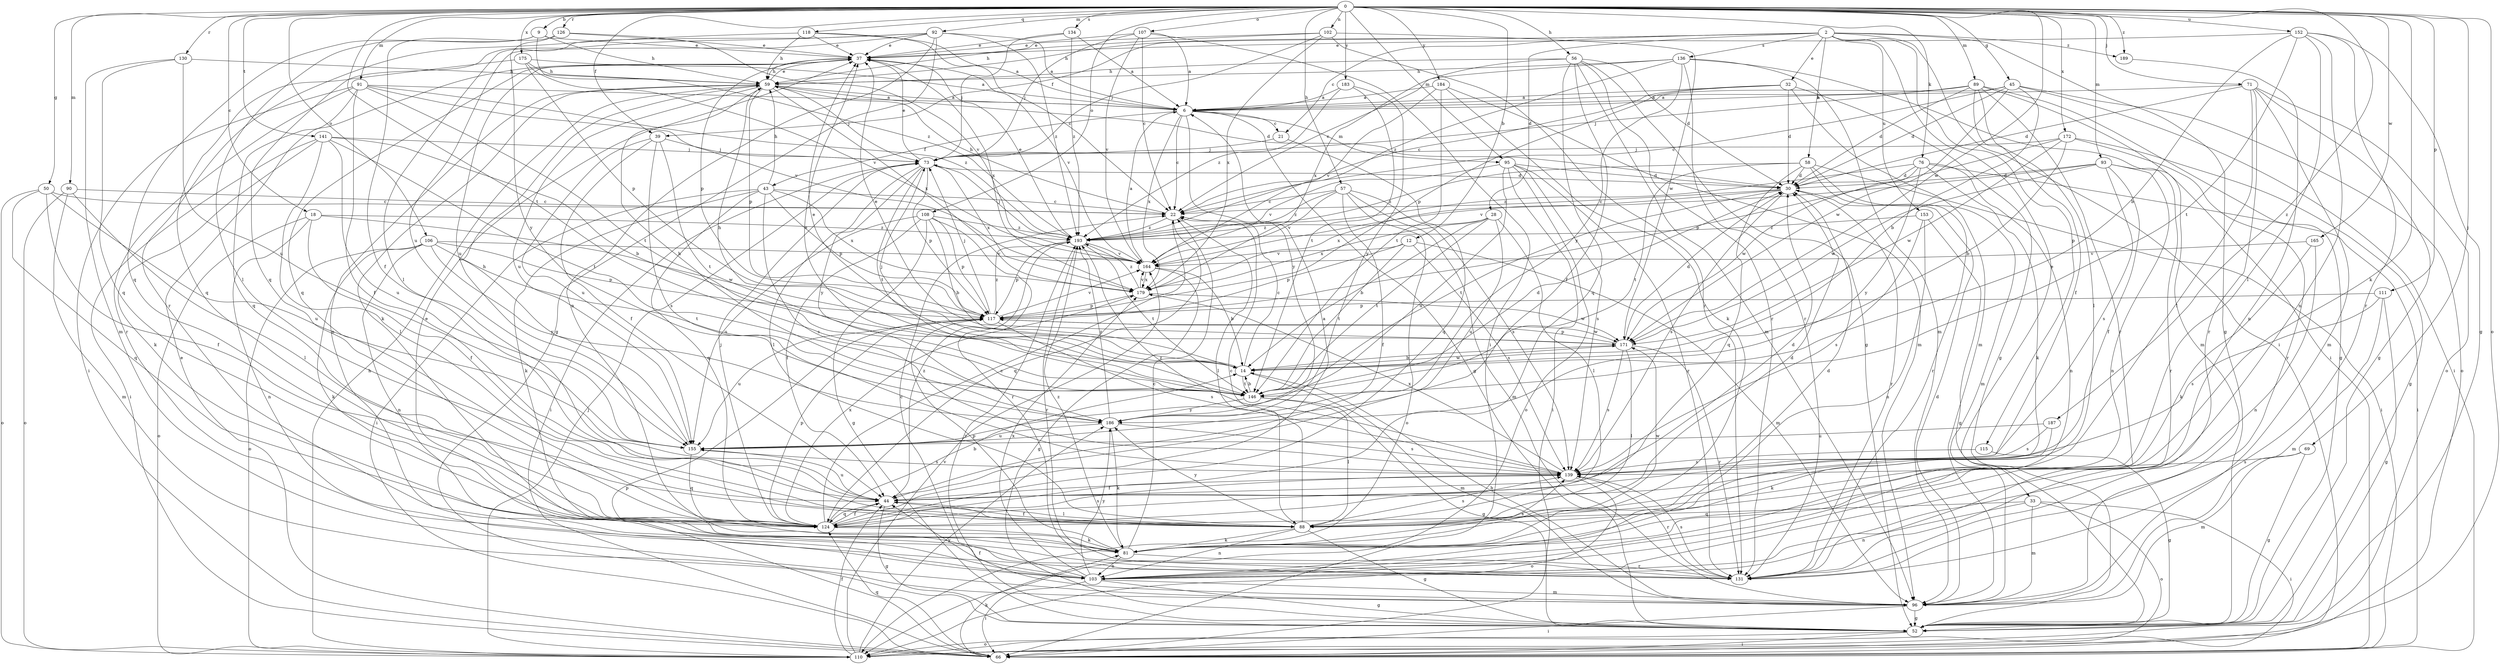strict digraph  {
0;
2;
6;
9;
12;
14;
18;
21;
22;
28;
30;
32;
33;
37;
39;
43;
44;
45;
50;
52;
56;
57;
58;
59;
66;
69;
71;
73;
76;
81;
88;
89;
90;
91;
92;
93;
95;
96;
102;
103;
106;
107;
108;
110;
111;
115;
117;
118;
124;
126;
130;
131;
134;
136;
139;
141;
146;
152;
153;
155;
164;
165;
171;
172;
175;
179;
183;
184;
186;
187;
189;
193;
0 -> 9  [label=b];
0 -> 12  [label=b];
0 -> 18  [label=c];
0 -> 39  [label=f];
0 -> 45  [label=g];
0 -> 50  [label=g];
0 -> 56  [label=h];
0 -> 57  [label=h];
0 -> 69  [label=j];
0 -> 71  [label=j];
0 -> 76  [label=k];
0 -> 81  [label=k];
0 -> 89  [label=m];
0 -> 90  [label=m];
0 -> 91  [label=m];
0 -> 92  [label=m];
0 -> 93  [label=m];
0 -> 95  [label=m];
0 -> 102  [label=n];
0 -> 106  [label=o];
0 -> 107  [label=o];
0 -> 108  [label=o];
0 -> 110  [label=o];
0 -> 111  [label=p];
0 -> 118  [label=q];
0 -> 126  [label=r];
0 -> 130  [label=r];
0 -> 134  [label=s];
0 -> 141  [label=t];
0 -> 146  [label=t];
0 -> 152  [label=u];
0 -> 165  [label=w];
0 -> 171  [label=w];
0 -> 172  [label=x];
0 -> 175  [label=x];
0 -> 183  [label=y];
0 -> 184  [label=y];
0 -> 187  [label=z];
0 -> 189  [label=z];
2 -> 21  [label=c];
2 -> 28  [label=d];
2 -> 32  [label=e];
2 -> 33  [label=e];
2 -> 39  [label=f];
2 -> 52  [label=g];
2 -> 58  [label=h];
2 -> 59  [label=h];
2 -> 66  [label=i];
2 -> 115  [label=p];
2 -> 136  [label=s];
2 -> 153  [label=u];
2 -> 189  [label=z];
6 -> 21  [label=c];
6 -> 22  [label=c];
6 -> 43  [label=f];
6 -> 52  [label=g];
6 -> 95  [label=m];
6 -> 179  [label=x];
6 -> 186  [label=y];
9 -> 37  [label=e];
9 -> 59  [label=h];
9 -> 88  [label=l];
9 -> 124  [label=q];
9 -> 193  [label=z];
12 -> 96  [label=m];
12 -> 117  [label=p];
12 -> 139  [label=s];
12 -> 146  [label=t];
12 -> 164  [label=v];
14 -> 22  [label=c];
14 -> 37  [label=e];
14 -> 59  [label=h];
14 -> 73  [label=j];
14 -> 96  [label=m];
14 -> 146  [label=t];
14 -> 171  [label=w];
18 -> 44  [label=f];
18 -> 103  [label=n];
18 -> 110  [label=o];
18 -> 171  [label=w];
18 -> 193  [label=z];
21 -> 73  [label=j];
21 -> 124  [label=q];
22 -> 59  [label=h];
22 -> 88  [label=l];
22 -> 124  [label=q];
22 -> 193  [label=z];
28 -> 14  [label=b];
28 -> 88  [label=l];
28 -> 146  [label=t];
28 -> 155  [label=u];
28 -> 179  [label=x];
28 -> 193  [label=z];
30 -> 22  [label=c];
30 -> 131  [label=r];
30 -> 139  [label=s];
30 -> 146  [label=t];
30 -> 179  [label=x];
32 -> 6  [label=a];
32 -> 22  [label=c];
32 -> 30  [label=d];
32 -> 52  [label=g];
32 -> 96  [label=m];
32 -> 117  [label=p];
33 -> 66  [label=i];
33 -> 96  [label=m];
33 -> 103  [label=n];
33 -> 110  [label=o];
33 -> 124  [label=q];
37 -> 59  [label=h];
37 -> 117  [label=p];
37 -> 124  [label=q];
37 -> 155  [label=u];
37 -> 164  [label=v];
37 -> 179  [label=x];
39 -> 44  [label=f];
39 -> 73  [label=j];
39 -> 139  [label=s];
39 -> 146  [label=t];
39 -> 155  [label=u];
43 -> 22  [label=c];
43 -> 59  [label=h];
43 -> 66  [label=i];
43 -> 81  [label=k];
43 -> 117  [label=p];
43 -> 124  [label=q];
43 -> 139  [label=s];
43 -> 179  [label=x];
44 -> 30  [label=d];
44 -> 52  [label=g];
44 -> 88  [label=l];
44 -> 124  [label=q];
44 -> 155  [label=u];
44 -> 193  [label=z];
45 -> 6  [label=a];
45 -> 14  [label=b];
45 -> 22  [label=c];
45 -> 30  [label=d];
45 -> 66  [label=i];
45 -> 110  [label=o];
45 -> 171  [label=w];
50 -> 22  [label=c];
50 -> 44  [label=f];
50 -> 110  [label=o];
50 -> 124  [label=q];
50 -> 155  [label=u];
52 -> 66  [label=i];
52 -> 110  [label=o];
52 -> 193  [label=z];
56 -> 30  [label=d];
56 -> 44  [label=f];
56 -> 52  [label=g];
56 -> 59  [label=h];
56 -> 96  [label=m];
56 -> 124  [label=q];
56 -> 131  [label=r];
56 -> 179  [label=x];
57 -> 22  [label=c];
57 -> 44  [label=f];
57 -> 96  [label=m];
57 -> 110  [label=o];
57 -> 139  [label=s];
57 -> 164  [label=v];
57 -> 193  [label=z];
58 -> 30  [label=d];
58 -> 66  [label=i];
58 -> 96  [label=m];
58 -> 124  [label=q];
58 -> 131  [label=r];
58 -> 146  [label=t];
58 -> 193  [label=z];
59 -> 6  [label=a];
59 -> 30  [label=d];
59 -> 37  [label=e];
59 -> 73  [label=j];
59 -> 81  [label=k];
59 -> 103  [label=n];
59 -> 117  [label=p];
59 -> 155  [label=u];
59 -> 179  [label=x];
66 -> 37  [label=e];
66 -> 81  [label=k];
66 -> 117  [label=p];
66 -> 124  [label=q];
69 -> 52  [label=g];
69 -> 96  [label=m];
69 -> 139  [label=s];
71 -> 6  [label=a];
71 -> 30  [label=d];
71 -> 52  [label=g];
71 -> 88  [label=l];
71 -> 96  [label=m];
71 -> 110  [label=o];
71 -> 131  [label=r];
73 -> 30  [label=d];
73 -> 37  [label=e];
73 -> 66  [label=i];
73 -> 88  [label=l];
73 -> 117  [label=p];
73 -> 146  [label=t];
73 -> 179  [label=x];
73 -> 186  [label=y];
76 -> 30  [label=d];
76 -> 66  [label=i];
76 -> 81  [label=k];
76 -> 103  [label=n];
76 -> 171  [label=w];
76 -> 186  [label=y];
76 -> 193  [label=z];
81 -> 22  [label=c];
81 -> 30  [label=d];
81 -> 103  [label=n];
81 -> 117  [label=p];
81 -> 131  [label=r];
81 -> 139  [label=s];
81 -> 193  [label=z];
88 -> 22  [label=c];
88 -> 44  [label=f];
88 -> 52  [label=g];
88 -> 81  [label=k];
88 -> 103  [label=n];
88 -> 139  [label=s];
88 -> 171  [label=w];
88 -> 186  [label=y];
89 -> 6  [label=a];
89 -> 30  [label=d];
89 -> 44  [label=f];
89 -> 52  [label=g];
89 -> 73  [label=j];
89 -> 88  [label=l];
89 -> 96  [label=m];
89 -> 131  [label=r];
90 -> 22  [label=c];
90 -> 88  [label=l];
90 -> 96  [label=m];
90 -> 110  [label=o];
91 -> 6  [label=a];
91 -> 44  [label=f];
91 -> 66  [label=i];
91 -> 124  [label=q];
91 -> 131  [label=r];
91 -> 146  [label=t];
91 -> 164  [label=v];
91 -> 193  [label=z];
92 -> 6  [label=a];
92 -> 37  [label=e];
92 -> 52  [label=g];
92 -> 88  [label=l];
92 -> 103  [label=n];
92 -> 124  [label=q];
92 -> 155  [label=u];
92 -> 193  [label=z];
93 -> 30  [label=d];
93 -> 44  [label=f];
93 -> 103  [label=n];
93 -> 131  [label=r];
93 -> 139  [label=s];
93 -> 164  [label=v];
93 -> 171  [label=w];
95 -> 30  [label=d];
95 -> 66  [label=i];
95 -> 110  [label=o];
95 -> 131  [label=r];
95 -> 139  [label=s];
95 -> 155  [label=u];
95 -> 164  [label=v];
96 -> 14  [label=b];
96 -> 30  [label=d];
96 -> 44  [label=f];
96 -> 52  [label=g];
96 -> 66  [label=i];
102 -> 37  [label=e];
102 -> 59  [label=h];
102 -> 73  [label=j];
102 -> 131  [label=r];
102 -> 171  [label=w];
102 -> 179  [label=x];
103 -> 22  [label=c];
103 -> 52  [label=g];
103 -> 66  [label=i];
103 -> 96  [label=m];
103 -> 179  [label=x];
103 -> 186  [label=y];
106 -> 81  [label=k];
106 -> 103  [label=n];
106 -> 110  [label=o];
106 -> 117  [label=p];
106 -> 146  [label=t];
106 -> 164  [label=v];
106 -> 186  [label=y];
107 -> 6  [label=a];
107 -> 22  [label=c];
107 -> 37  [label=e];
107 -> 66  [label=i];
107 -> 73  [label=j];
107 -> 164  [label=v];
108 -> 14  [label=b];
108 -> 44  [label=f];
108 -> 52  [label=g];
108 -> 117  [label=p];
108 -> 131  [label=r];
108 -> 155  [label=u];
108 -> 193  [label=z];
110 -> 44  [label=f];
110 -> 59  [label=h];
110 -> 73  [label=j];
110 -> 164  [label=v];
110 -> 186  [label=y];
111 -> 52  [label=g];
111 -> 96  [label=m];
111 -> 117  [label=p];
111 -> 139  [label=s];
115 -> 52  [label=g];
115 -> 139  [label=s];
117 -> 73  [label=j];
117 -> 139  [label=s];
117 -> 155  [label=u];
117 -> 164  [label=v];
117 -> 171  [label=w];
117 -> 193  [label=z];
118 -> 6  [label=a];
118 -> 22  [label=c];
118 -> 37  [label=e];
118 -> 59  [label=h];
118 -> 131  [label=r];
124 -> 6  [label=a];
124 -> 14  [label=b];
124 -> 22  [label=c];
124 -> 30  [label=d];
124 -> 44  [label=f];
124 -> 73  [label=j];
124 -> 81  [label=k];
124 -> 117  [label=p];
124 -> 139  [label=s];
124 -> 179  [label=x];
126 -> 37  [label=e];
126 -> 44  [label=f];
126 -> 164  [label=v];
126 -> 186  [label=y];
130 -> 59  [label=h];
130 -> 96  [label=m];
130 -> 124  [label=q];
130 -> 155  [label=u];
131 -> 37  [label=e];
131 -> 139  [label=s];
134 -> 6  [label=a];
134 -> 37  [label=e];
134 -> 73  [label=j];
134 -> 193  [label=z];
136 -> 22  [label=c];
136 -> 59  [label=h];
136 -> 66  [label=i];
136 -> 96  [label=m];
136 -> 131  [label=r];
136 -> 186  [label=y];
136 -> 193  [label=z];
139 -> 44  [label=f];
139 -> 110  [label=o];
139 -> 131  [label=r];
139 -> 179  [label=x];
139 -> 193  [label=z];
141 -> 14  [label=b];
141 -> 66  [label=i];
141 -> 73  [label=j];
141 -> 81  [label=k];
141 -> 88  [label=l];
141 -> 146  [label=t];
141 -> 155  [label=u];
146 -> 14  [label=b];
146 -> 30  [label=d];
146 -> 37  [label=e];
146 -> 52  [label=g];
146 -> 88  [label=l];
146 -> 186  [label=y];
152 -> 14  [label=b];
152 -> 37  [label=e];
152 -> 52  [label=g];
152 -> 88  [label=l];
152 -> 103  [label=n];
152 -> 131  [label=r];
152 -> 146  [label=t];
153 -> 52  [label=g];
153 -> 103  [label=n];
153 -> 139  [label=s];
153 -> 193  [label=z];
155 -> 59  [label=h];
155 -> 124  [label=q];
155 -> 139  [label=s];
164 -> 6  [label=a];
164 -> 14  [label=b];
164 -> 52  [label=g];
164 -> 179  [label=x];
165 -> 81  [label=k];
165 -> 103  [label=n];
165 -> 164  [label=v];
171 -> 14  [label=b];
171 -> 30  [label=d];
171 -> 37  [label=e];
171 -> 88  [label=l];
171 -> 117  [label=p];
171 -> 131  [label=r];
171 -> 139  [label=s];
172 -> 14  [label=b];
172 -> 52  [label=g];
172 -> 73  [label=j];
172 -> 117  [label=p];
172 -> 131  [label=r];
172 -> 171  [label=w];
175 -> 6  [label=a];
175 -> 59  [label=h];
175 -> 117  [label=p];
175 -> 124  [label=q];
175 -> 164  [label=v];
179 -> 117  [label=p];
179 -> 164  [label=v];
179 -> 171  [label=w];
179 -> 193  [label=z];
183 -> 6  [label=a];
183 -> 146  [label=t];
183 -> 186  [label=y];
183 -> 193  [label=z];
184 -> 6  [label=a];
184 -> 81  [label=k];
184 -> 96  [label=m];
184 -> 146  [label=t];
184 -> 164  [label=v];
186 -> 59  [label=h];
186 -> 81  [label=k];
186 -> 139  [label=s];
186 -> 155  [label=u];
186 -> 193  [label=z];
187 -> 81  [label=k];
187 -> 139  [label=s];
187 -> 155  [label=u];
189 -> 103  [label=n];
193 -> 37  [label=e];
193 -> 73  [label=j];
193 -> 117  [label=p];
193 -> 131  [label=r];
193 -> 146  [label=t];
193 -> 164  [label=v];
}
